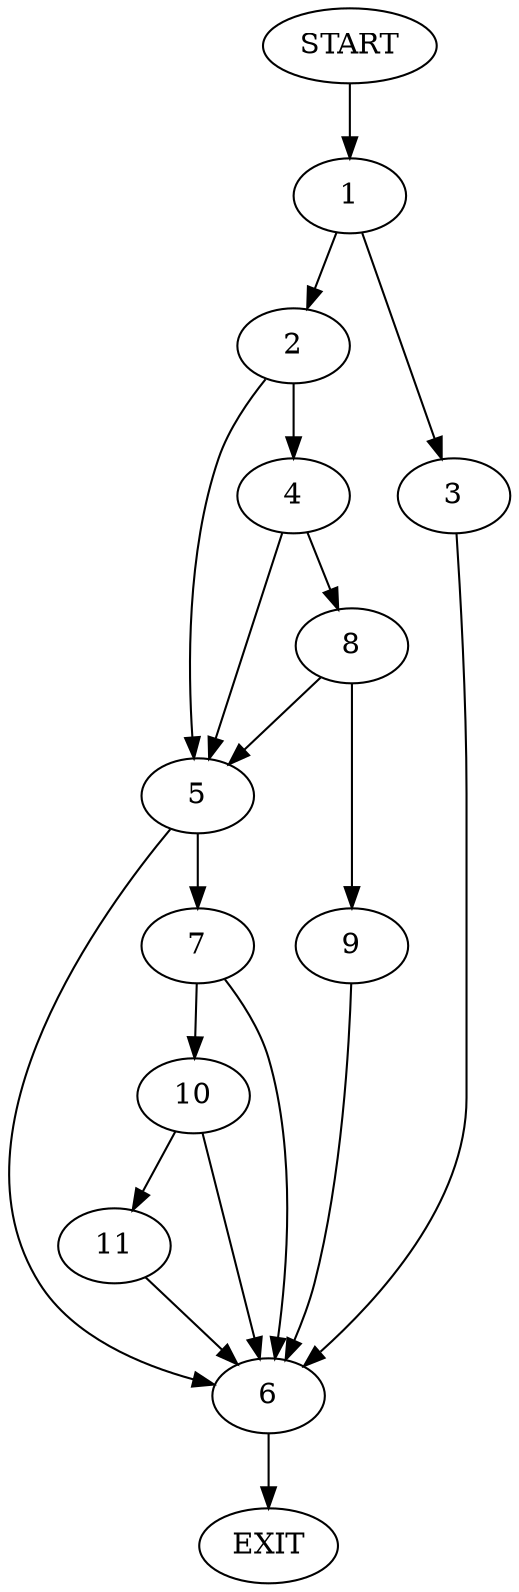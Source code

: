 digraph {
0 [label="START"]
12 [label="EXIT"]
0 -> 1
1 -> 2
1 -> 3
2 -> 4
2 -> 5
3 -> 6
6 -> 12
5 -> 7
5 -> 6
4 -> 5
4 -> 8
8 -> 5
8 -> 9
9 -> 6
7 -> 10
7 -> 6
10 -> 6
10 -> 11
11 -> 6
}
